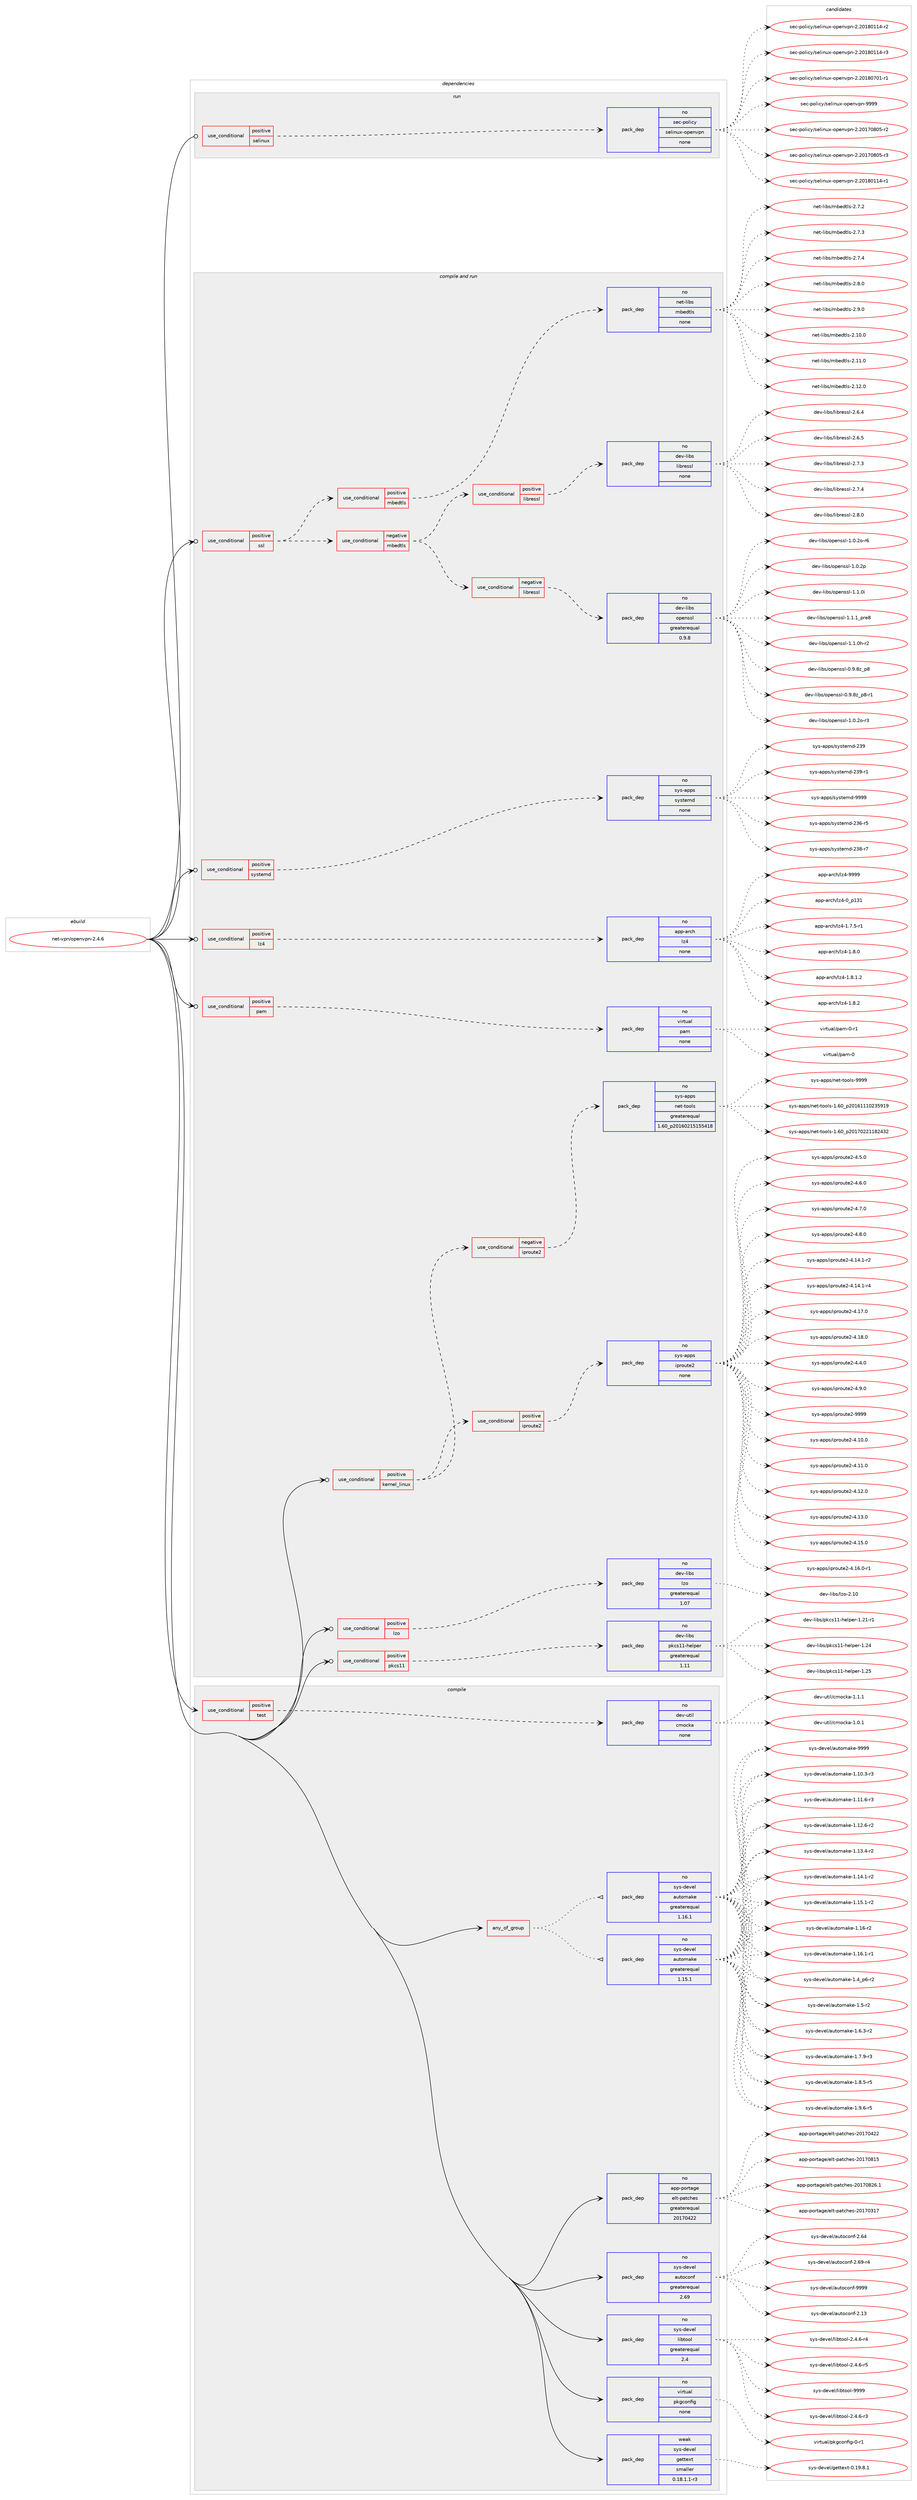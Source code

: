 digraph prolog {

# *************
# Graph options
# *************

newrank=true;
concentrate=true;
compound=true;
graph [rankdir=LR,fontname=Helvetica,fontsize=10,ranksep=1.5];#, ranksep=2.5, nodesep=0.2];
edge  [arrowhead=vee];
node  [fontname=Helvetica,fontsize=10];

# **********
# The ebuild
# **********

subgraph cluster_leftcol {
color=gray;
rank=same;
label=<<i>ebuild</i>>;
id [label="net-vpn/openvpn-2.4.6", color=red, width=4, href="../net-vpn/openvpn-2.4.6.svg"];
}

# ****************
# The dependencies
# ****************

subgraph cluster_midcol {
color=gray;
label=<<i>dependencies</i>>;
subgraph cluster_compile {
fillcolor="#eeeeee";
style=filled;
label=<<i>compile</i>>;
subgraph any20 {
dependency586 [label=<<TABLE BORDER="0" CELLBORDER="1" CELLSPACING="0" CELLPADDING="4"><TR><TD CELLPADDING="10">any_of_group</TD></TR></TABLE>>, shape=none, color=red];subgraph pack412 {
dependency587 [label=<<TABLE BORDER="0" CELLBORDER="1" CELLSPACING="0" CELLPADDING="4" WIDTH="220"><TR><TD ROWSPAN="6" CELLPADDING="30">pack_dep</TD></TR><TR><TD WIDTH="110">no</TD></TR><TR><TD>sys-devel</TD></TR><TR><TD>automake</TD></TR><TR><TD>greaterequal</TD></TR><TR><TD>1.16.1</TD></TR></TABLE>>, shape=none, color=blue];
}
dependency586:e -> dependency587:w [weight=20,style="dotted",arrowhead="oinv"];
subgraph pack413 {
dependency588 [label=<<TABLE BORDER="0" CELLBORDER="1" CELLSPACING="0" CELLPADDING="4" WIDTH="220"><TR><TD ROWSPAN="6" CELLPADDING="30">pack_dep</TD></TR><TR><TD WIDTH="110">no</TD></TR><TR><TD>sys-devel</TD></TR><TR><TD>automake</TD></TR><TR><TD>greaterequal</TD></TR><TR><TD>1.15.1</TD></TR></TABLE>>, shape=none, color=blue];
}
dependency586:e -> dependency588:w [weight=20,style="dotted",arrowhead="oinv"];
}
id:e -> dependency586:w [weight=20,style="solid",arrowhead="vee"];
subgraph cond156 {
dependency589 [label=<<TABLE BORDER="0" CELLBORDER="1" CELLSPACING="0" CELLPADDING="4"><TR><TD ROWSPAN="3" CELLPADDING="10">use_conditional</TD></TR><TR><TD>positive</TD></TR><TR><TD>test</TD></TR></TABLE>>, shape=none, color=red];
subgraph pack414 {
dependency590 [label=<<TABLE BORDER="0" CELLBORDER="1" CELLSPACING="0" CELLPADDING="4" WIDTH="220"><TR><TD ROWSPAN="6" CELLPADDING="30">pack_dep</TD></TR><TR><TD WIDTH="110">no</TD></TR><TR><TD>dev-util</TD></TR><TR><TD>cmocka</TD></TR><TR><TD>none</TD></TR><TR><TD></TD></TR></TABLE>>, shape=none, color=blue];
}
dependency589:e -> dependency590:w [weight=20,style="dashed",arrowhead="vee"];
}
id:e -> dependency589:w [weight=20,style="solid",arrowhead="vee"];
subgraph pack415 {
dependency591 [label=<<TABLE BORDER="0" CELLBORDER="1" CELLSPACING="0" CELLPADDING="4" WIDTH="220"><TR><TD ROWSPAN="6" CELLPADDING="30">pack_dep</TD></TR><TR><TD WIDTH="110">no</TD></TR><TR><TD>app-portage</TD></TR><TR><TD>elt-patches</TD></TR><TR><TD>greaterequal</TD></TR><TR><TD>20170422</TD></TR></TABLE>>, shape=none, color=blue];
}
id:e -> dependency591:w [weight=20,style="solid",arrowhead="vee"];
subgraph pack416 {
dependency592 [label=<<TABLE BORDER="0" CELLBORDER="1" CELLSPACING="0" CELLPADDING="4" WIDTH="220"><TR><TD ROWSPAN="6" CELLPADDING="30">pack_dep</TD></TR><TR><TD WIDTH="110">no</TD></TR><TR><TD>sys-devel</TD></TR><TR><TD>autoconf</TD></TR><TR><TD>greaterequal</TD></TR><TR><TD>2.69</TD></TR></TABLE>>, shape=none, color=blue];
}
id:e -> dependency592:w [weight=20,style="solid",arrowhead="vee"];
subgraph pack417 {
dependency593 [label=<<TABLE BORDER="0" CELLBORDER="1" CELLSPACING="0" CELLPADDING="4" WIDTH="220"><TR><TD ROWSPAN="6" CELLPADDING="30">pack_dep</TD></TR><TR><TD WIDTH="110">no</TD></TR><TR><TD>sys-devel</TD></TR><TR><TD>libtool</TD></TR><TR><TD>greaterequal</TD></TR><TR><TD>2.4</TD></TR></TABLE>>, shape=none, color=blue];
}
id:e -> dependency593:w [weight=20,style="solid",arrowhead="vee"];
subgraph pack418 {
dependency594 [label=<<TABLE BORDER="0" CELLBORDER="1" CELLSPACING="0" CELLPADDING="4" WIDTH="220"><TR><TD ROWSPAN="6" CELLPADDING="30">pack_dep</TD></TR><TR><TD WIDTH="110">no</TD></TR><TR><TD>virtual</TD></TR><TR><TD>pkgconfig</TD></TR><TR><TD>none</TD></TR><TR><TD></TD></TR></TABLE>>, shape=none, color=blue];
}
id:e -> dependency594:w [weight=20,style="solid",arrowhead="vee"];
subgraph pack419 {
dependency595 [label=<<TABLE BORDER="0" CELLBORDER="1" CELLSPACING="0" CELLPADDING="4" WIDTH="220"><TR><TD ROWSPAN="6" CELLPADDING="30">pack_dep</TD></TR><TR><TD WIDTH="110">weak</TD></TR><TR><TD>sys-devel</TD></TR><TR><TD>gettext</TD></TR><TR><TD>smaller</TD></TR><TR><TD>0.18.1.1-r3</TD></TR></TABLE>>, shape=none, color=blue];
}
id:e -> dependency595:w [weight=20,style="solid",arrowhead="vee"];
}
subgraph cluster_compileandrun {
fillcolor="#eeeeee";
style=filled;
label=<<i>compile and run</i>>;
subgraph cond157 {
dependency596 [label=<<TABLE BORDER="0" CELLBORDER="1" CELLSPACING="0" CELLPADDING="4"><TR><TD ROWSPAN="3" CELLPADDING="10">use_conditional</TD></TR><TR><TD>positive</TD></TR><TR><TD>kernel_linux</TD></TR></TABLE>>, shape=none, color=red];
subgraph cond158 {
dependency597 [label=<<TABLE BORDER="0" CELLBORDER="1" CELLSPACING="0" CELLPADDING="4"><TR><TD ROWSPAN="3" CELLPADDING="10">use_conditional</TD></TR><TR><TD>positive</TD></TR><TR><TD>iproute2</TD></TR></TABLE>>, shape=none, color=red];
subgraph pack420 {
dependency598 [label=<<TABLE BORDER="0" CELLBORDER="1" CELLSPACING="0" CELLPADDING="4" WIDTH="220"><TR><TD ROWSPAN="6" CELLPADDING="30">pack_dep</TD></TR><TR><TD WIDTH="110">no</TD></TR><TR><TD>sys-apps</TD></TR><TR><TD>iproute2</TD></TR><TR><TD>none</TD></TR><TR><TD></TD></TR></TABLE>>, shape=none, color=blue];
}
dependency597:e -> dependency598:w [weight=20,style="dashed",arrowhead="vee"];
}
dependency596:e -> dependency597:w [weight=20,style="dashed",arrowhead="vee"];
subgraph cond159 {
dependency599 [label=<<TABLE BORDER="0" CELLBORDER="1" CELLSPACING="0" CELLPADDING="4"><TR><TD ROWSPAN="3" CELLPADDING="10">use_conditional</TD></TR><TR><TD>negative</TD></TR><TR><TD>iproute2</TD></TR></TABLE>>, shape=none, color=red];
subgraph pack421 {
dependency600 [label=<<TABLE BORDER="0" CELLBORDER="1" CELLSPACING="0" CELLPADDING="4" WIDTH="220"><TR><TD ROWSPAN="6" CELLPADDING="30">pack_dep</TD></TR><TR><TD WIDTH="110">no</TD></TR><TR><TD>sys-apps</TD></TR><TR><TD>net-tools</TD></TR><TR><TD>greaterequal</TD></TR><TR><TD>1.60_p20160215155418</TD></TR></TABLE>>, shape=none, color=blue];
}
dependency599:e -> dependency600:w [weight=20,style="dashed",arrowhead="vee"];
}
dependency596:e -> dependency599:w [weight=20,style="dashed",arrowhead="vee"];
}
id:e -> dependency596:w [weight=20,style="solid",arrowhead="odotvee"];
subgraph cond160 {
dependency601 [label=<<TABLE BORDER="0" CELLBORDER="1" CELLSPACING="0" CELLPADDING="4"><TR><TD ROWSPAN="3" CELLPADDING="10">use_conditional</TD></TR><TR><TD>positive</TD></TR><TR><TD>lz4</TD></TR></TABLE>>, shape=none, color=red];
subgraph pack422 {
dependency602 [label=<<TABLE BORDER="0" CELLBORDER="1" CELLSPACING="0" CELLPADDING="4" WIDTH="220"><TR><TD ROWSPAN="6" CELLPADDING="30">pack_dep</TD></TR><TR><TD WIDTH="110">no</TD></TR><TR><TD>app-arch</TD></TR><TR><TD>lz4</TD></TR><TR><TD>none</TD></TR><TR><TD></TD></TR></TABLE>>, shape=none, color=blue];
}
dependency601:e -> dependency602:w [weight=20,style="dashed",arrowhead="vee"];
}
id:e -> dependency601:w [weight=20,style="solid",arrowhead="odotvee"];
subgraph cond161 {
dependency603 [label=<<TABLE BORDER="0" CELLBORDER="1" CELLSPACING="0" CELLPADDING="4"><TR><TD ROWSPAN="3" CELLPADDING="10">use_conditional</TD></TR><TR><TD>positive</TD></TR><TR><TD>lzo</TD></TR></TABLE>>, shape=none, color=red];
subgraph pack423 {
dependency604 [label=<<TABLE BORDER="0" CELLBORDER="1" CELLSPACING="0" CELLPADDING="4" WIDTH="220"><TR><TD ROWSPAN="6" CELLPADDING="30">pack_dep</TD></TR><TR><TD WIDTH="110">no</TD></TR><TR><TD>dev-libs</TD></TR><TR><TD>lzo</TD></TR><TR><TD>greaterequal</TD></TR><TR><TD>1.07</TD></TR></TABLE>>, shape=none, color=blue];
}
dependency603:e -> dependency604:w [weight=20,style="dashed",arrowhead="vee"];
}
id:e -> dependency603:w [weight=20,style="solid",arrowhead="odotvee"];
subgraph cond162 {
dependency605 [label=<<TABLE BORDER="0" CELLBORDER="1" CELLSPACING="0" CELLPADDING="4"><TR><TD ROWSPAN="3" CELLPADDING="10">use_conditional</TD></TR><TR><TD>positive</TD></TR><TR><TD>pam</TD></TR></TABLE>>, shape=none, color=red];
subgraph pack424 {
dependency606 [label=<<TABLE BORDER="0" CELLBORDER="1" CELLSPACING="0" CELLPADDING="4" WIDTH="220"><TR><TD ROWSPAN="6" CELLPADDING="30">pack_dep</TD></TR><TR><TD WIDTH="110">no</TD></TR><TR><TD>virtual</TD></TR><TR><TD>pam</TD></TR><TR><TD>none</TD></TR><TR><TD></TD></TR></TABLE>>, shape=none, color=blue];
}
dependency605:e -> dependency606:w [weight=20,style="dashed",arrowhead="vee"];
}
id:e -> dependency605:w [weight=20,style="solid",arrowhead="odotvee"];
subgraph cond163 {
dependency607 [label=<<TABLE BORDER="0" CELLBORDER="1" CELLSPACING="0" CELLPADDING="4"><TR><TD ROWSPAN="3" CELLPADDING="10">use_conditional</TD></TR><TR><TD>positive</TD></TR><TR><TD>pkcs11</TD></TR></TABLE>>, shape=none, color=red];
subgraph pack425 {
dependency608 [label=<<TABLE BORDER="0" CELLBORDER="1" CELLSPACING="0" CELLPADDING="4" WIDTH="220"><TR><TD ROWSPAN="6" CELLPADDING="30">pack_dep</TD></TR><TR><TD WIDTH="110">no</TD></TR><TR><TD>dev-libs</TD></TR><TR><TD>pkcs11-helper</TD></TR><TR><TD>greaterequal</TD></TR><TR><TD>1.11</TD></TR></TABLE>>, shape=none, color=blue];
}
dependency607:e -> dependency608:w [weight=20,style="dashed",arrowhead="vee"];
}
id:e -> dependency607:w [weight=20,style="solid",arrowhead="odotvee"];
subgraph cond164 {
dependency609 [label=<<TABLE BORDER="0" CELLBORDER="1" CELLSPACING="0" CELLPADDING="4"><TR><TD ROWSPAN="3" CELLPADDING="10">use_conditional</TD></TR><TR><TD>positive</TD></TR><TR><TD>ssl</TD></TR></TABLE>>, shape=none, color=red];
subgraph cond165 {
dependency610 [label=<<TABLE BORDER="0" CELLBORDER="1" CELLSPACING="0" CELLPADDING="4"><TR><TD ROWSPAN="3" CELLPADDING="10">use_conditional</TD></TR><TR><TD>negative</TD></TR><TR><TD>mbedtls</TD></TR></TABLE>>, shape=none, color=red];
subgraph cond166 {
dependency611 [label=<<TABLE BORDER="0" CELLBORDER="1" CELLSPACING="0" CELLPADDING="4"><TR><TD ROWSPAN="3" CELLPADDING="10">use_conditional</TD></TR><TR><TD>negative</TD></TR><TR><TD>libressl</TD></TR></TABLE>>, shape=none, color=red];
subgraph pack426 {
dependency612 [label=<<TABLE BORDER="0" CELLBORDER="1" CELLSPACING="0" CELLPADDING="4" WIDTH="220"><TR><TD ROWSPAN="6" CELLPADDING="30">pack_dep</TD></TR><TR><TD WIDTH="110">no</TD></TR><TR><TD>dev-libs</TD></TR><TR><TD>openssl</TD></TR><TR><TD>greaterequal</TD></TR><TR><TD>0.9.8</TD></TR></TABLE>>, shape=none, color=blue];
}
dependency611:e -> dependency612:w [weight=20,style="dashed",arrowhead="vee"];
}
dependency610:e -> dependency611:w [weight=20,style="dashed",arrowhead="vee"];
subgraph cond167 {
dependency613 [label=<<TABLE BORDER="0" CELLBORDER="1" CELLSPACING="0" CELLPADDING="4"><TR><TD ROWSPAN="3" CELLPADDING="10">use_conditional</TD></TR><TR><TD>positive</TD></TR><TR><TD>libressl</TD></TR></TABLE>>, shape=none, color=red];
subgraph pack427 {
dependency614 [label=<<TABLE BORDER="0" CELLBORDER="1" CELLSPACING="0" CELLPADDING="4" WIDTH="220"><TR><TD ROWSPAN="6" CELLPADDING="30">pack_dep</TD></TR><TR><TD WIDTH="110">no</TD></TR><TR><TD>dev-libs</TD></TR><TR><TD>libressl</TD></TR><TR><TD>none</TD></TR><TR><TD></TD></TR></TABLE>>, shape=none, color=blue];
}
dependency613:e -> dependency614:w [weight=20,style="dashed",arrowhead="vee"];
}
dependency610:e -> dependency613:w [weight=20,style="dashed",arrowhead="vee"];
}
dependency609:e -> dependency610:w [weight=20,style="dashed",arrowhead="vee"];
subgraph cond168 {
dependency615 [label=<<TABLE BORDER="0" CELLBORDER="1" CELLSPACING="0" CELLPADDING="4"><TR><TD ROWSPAN="3" CELLPADDING="10">use_conditional</TD></TR><TR><TD>positive</TD></TR><TR><TD>mbedtls</TD></TR></TABLE>>, shape=none, color=red];
subgraph pack428 {
dependency616 [label=<<TABLE BORDER="0" CELLBORDER="1" CELLSPACING="0" CELLPADDING="4" WIDTH="220"><TR><TD ROWSPAN="6" CELLPADDING="30">pack_dep</TD></TR><TR><TD WIDTH="110">no</TD></TR><TR><TD>net-libs</TD></TR><TR><TD>mbedtls</TD></TR><TR><TD>none</TD></TR><TR><TD></TD></TR></TABLE>>, shape=none, color=blue];
}
dependency615:e -> dependency616:w [weight=20,style="dashed",arrowhead="vee"];
}
dependency609:e -> dependency615:w [weight=20,style="dashed",arrowhead="vee"];
}
id:e -> dependency609:w [weight=20,style="solid",arrowhead="odotvee"];
subgraph cond169 {
dependency617 [label=<<TABLE BORDER="0" CELLBORDER="1" CELLSPACING="0" CELLPADDING="4"><TR><TD ROWSPAN="3" CELLPADDING="10">use_conditional</TD></TR><TR><TD>positive</TD></TR><TR><TD>systemd</TD></TR></TABLE>>, shape=none, color=red];
subgraph pack429 {
dependency618 [label=<<TABLE BORDER="0" CELLBORDER="1" CELLSPACING="0" CELLPADDING="4" WIDTH="220"><TR><TD ROWSPAN="6" CELLPADDING="30">pack_dep</TD></TR><TR><TD WIDTH="110">no</TD></TR><TR><TD>sys-apps</TD></TR><TR><TD>systemd</TD></TR><TR><TD>none</TD></TR><TR><TD></TD></TR></TABLE>>, shape=none, color=blue];
}
dependency617:e -> dependency618:w [weight=20,style="dashed",arrowhead="vee"];
}
id:e -> dependency617:w [weight=20,style="solid",arrowhead="odotvee"];
}
subgraph cluster_run {
fillcolor="#eeeeee";
style=filled;
label=<<i>run</i>>;
subgraph cond170 {
dependency619 [label=<<TABLE BORDER="0" CELLBORDER="1" CELLSPACING="0" CELLPADDING="4"><TR><TD ROWSPAN="3" CELLPADDING="10">use_conditional</TD></TR><TR><TD>positive</TD></TR><TR><TD>selinux</TD></TR></TABLE>>, shape=none, color=red];
subgraph pack430 {
dependency620 [label=<<TABLE BORDER="0" CELLBORDER="1" CELLSPACING="0" CELLPADDING="4" WIDTH="220"><TR><TD ROWSPAN="6" CELLPADDING="30">pack_dep</TD></TR><TR><TD WIDTH="110">no</TD></TR><TR><TD>sec-policy</TD></TR><TR><TD>selinux-openvpn</TD></TR><TR><TD>none</TD></TR><TR><TD></TD></TR></TABLE>>, shape=none, color=blue];
}
dependency619:e -> dependency620:w [weight=20,style="dashed",arrowhead="vee"];
}
id:e -> dependency619:w [weight=20,style="solid",arrowhead="odot"];
}
}

# **************
# The candidates
# **************

subgraph cluster_choices {
rank=same;
color=gray;
label=<<i>candidates</i>>;

subgraph choice412 {
color=black;
nodesep=1;
choice11512111545100101118101108479711711611110997107101454946494846514511451 [label="sys-devel/automake-1.10.3-r3", color=red, width=4,href="../sys-devel/automake-1.10.3-r3.svg"];
choice11512111545100101118101108479711711611110997107101454946494946544511451 [label="sys-devel/automake-1.11.6-r3", color=red, width=4,href="../sys-devel/automake-1.11.6-r3.svg"];
choice11512111545100101118101108479711711611110997107101454946495046544511450 [label="sys-devel/automake-1.12.6-r2", color=red, width=4,href="../sys-devel/automake-1.12.6-r2.svg"];
choice11512111545100101118101108479711711611110997107101454946495146524511450 [label="sys-devel/automake-1.13.4-r2", color=red, width=4,href="../sys-devel/automake-1.13.4-r2.svg"];
choice11512111545100101118101108479711711611110997107101454946495246494511450 [label="sys-devel/automake-1.14.1-r2", color=red, width=4,href="../sys-devel/automake-1.14.1-r2.svg"];
choice11512111545100101118101108479711711611110997107101454946495346494511450 [label="sys-devel/automake-1.15.1-r2", color=red, width=4,href="../sys-devel/automake-1.15.1-r2.svg"];
choice1151211154510010111810110847971171161111099710710145494649544511450 [label="sys-devel/automake-1.16-r2", color=red, width=4,href="../sys-devel/automake-1.16-r2.svg"];
choice11512111545100101118101108479711711611110997107101454946495446494511449 [label="sys-devel/automake-1.16.1-r1", color=red, width=4,href="../sys-devel/automake-1.16.1-r1.svg"];
choice115121115451001011181011084797117116111109971071014549465295112544511450 [label="sys-devel/automake-1.4_p6-r2", color=red, width=4,href="../sys-devel/automake-1.4_p6-r2.svg"];
choice11512111545100101118101108479711711611110997107101454946534511450 [label="sys-devel/automake-1.5-r2", color=red, width=4,href="../sys-devel/automake-1.5-r2.svg"];
choice115121115451001011181011084797117116111109971071014549465446514511450 [label="sys-devel/automake-1.6.3-r2", color=red, width=4,href="../sys-devel/automake-1.6.3-r2.svg"];
choice115121115451001011181011084797117116111109971071014549465546574511451 [label="sys-devel/automake-1.7.9-r3", color=red, width=4,href="../sys-devel/automake-1.7.9-r3.svg"];
choice115121115451001011181011084797117116111109971071014549465646534511453 [label="sys-devel/automake-1.8.5-r5", color=red, width=4,href="../sys-devel/automake-1.8.5-r5.svg"];
choice115121115451001011181011084797117116111109971071014549465746544511453 [label="sys-devel/automake-1.9.6-r5", color=red, width=4,href="../sys-devel/automake-1.9.6-r5.svg"];
choice115121115451001011181011084797117116111109971071014557575757 [label="sys-devel/automake-9999", color=red, width=4,href="../sys-devel/automake-9999.svg"];
dependency587:e -> choice11512111545100101118101108479711711611110997107101454946494846514511451:w [style=dotted,weight="100"];
dependency587:e -> choice11512111545100101118101108479711711611110997107101454946494946544511451:w [style=dotted,weight="100"];
dependency587:e -> choice11512111545100101118101108479711711611110997107101454946495046544511450:w [style=dotted,weight="100"];
dependency587:e -> choice11512111545100101118101108479711711611110997107101454946495146524511450:w [style=dotted,weight="100"];
dependency587:e -> choice11512111545100101118101108479711711611110997107101454946495246494511450:w [style=dotted,weight="100"];
dependency587:e -> choice11512111545100101118101108479711711611110997107101454946495346494511450:w [style=dotted,weight="100"];
dependency587:e -> choice1151211154510010111810110847971171161111099710710145494649544511450:w [style=dotted,weight="100"];
dependency587:e -> choice11512111545100101118101108479711711611110997107101454946495446494511449:w [style=dotted,weight="100"];
dependency587:e -> choice115121115451001011181011084797117116111109971071014549465295112544511450:w [style=dotted,weight="100"];
dependency587:e -> choice11512111545100101118101108479711711611110997107101454946534511450:w [style=dotted,weight="100"];
dependency587:e -> choice115121115451001011181011084797117116111109971071014549465446514511450:w [style=dotted,weight="100"];
dependency587:e -> choice115121115451001011181011084797117116111109971071014549465546574511451:w [style=dotted,weight="100"];
dependency587:e -> choice115121115451001011181011084797117116111109971071014549465646534511453:w [style=dotted,weight="100"];
dependency587:e -> choice115121115451001011181011084797117116111109971071014549465746544511453:w [style=dotted,weight="100"];
dependency587:e -> choice115121115451001011181011084797117116111109971071014557575757:w [style=dotted,weight="100"];
}
subgraph choice413 {
color=black;
nodesep=1;
choice11512111545100101118101108479711711611110997107101454946494846514511451 [label="sys-devel/automake-1.10.3-r3", color=red, width=4,href="../sys-devel/automake-1.10.3-r3.svg"];
choice11512111545100101118101108479711711611110997107101454946494946544511451 [label="sys-devel/automake-1.11.6-r3", color=red, width=4,href="../sys-devel/automake-1.11.6-r3.svg"];
choice11512111545100101118101108479711711611110997107101454946495046544511450 [label="sys-devel/automake-1.12.6-r2", color=red, width=4,href="../sys-devel/automake-1.12.6-r2.svg"];
choice11512111545100101118101108479711711611110997107101454946495146524511450 [label="sys-devel/automake-1.13.4-r2", color=red, width=4,href="../sys-devel/automake-1.13.4-r2.svg"];
choice11512111545100101118101108479711711611110997107101454946495246494511450 [label="sys-devel/automake-1.14.1-r2", color=red, width=4,href="../sys-devel/automake-1.14.1-r2.svg"];
choice11512111545100101118101108479711711611110997107101454946495346494511450 [label="sys-devel/automake-1.15.1-r2", color=red, width=4,href="../sys-devel/automake-1.15.1-r2.svg"];
choice1151211154510010111810110847971171161111099710710145494649544511450 [label="sys-devel/automake-1.16-r2", color=red, width=4,href="../sys-devel/automake-1.16-r2.svg"];
choice11512111545100101118101108479711711611110997107101454946495446494511449 [label="sys-devel/automake-1.16.1-r1", color=red, width=4,href="../sys-devel/automake-1.16.1-r1.svg"];
choice115121115451001011181011084797117116111109971071014549465295112544511450 [label="sys-devel/automake-1.4_p6-r2", color=red, width=4,href="../sys-devel/automake-1.4_p6-r2.svg"];
choice11512111545100101118101108479711711611110997107101454946534511450 [label="sys-devel/automake-1.5-r2", color=red, width=4,href="../sys-devel/automake-1.5-r2.svg"];
choice115121115451001011181011084797117116111109971071014549465446514511450 [label="sys-devel/automake-1.6.3-r2", color=red, width=4,href="../sys-devel/automake-1.6.3-r2.svg"];
choice115121115451001011181011084797117116111109971071014549465546574511451 [label="sys-devel/automake-1.7.9-r3", color=red, width=4,href="../sys-devel/automake-1.7.9-r3.svg"];
choice115121115451001011181011084797117116111109971071014549465646534511453 [label="sys-devel/automake-1.8.5-r5", color=red, width=4,href="../sys-devel/automake-1.8.5-r5.svg"];
choice115121115451001011181011084797117116111109971071014549465746544511453 [label="sys-devel/automake-1.9.6-r5", color=red, width=4,href="../sys-devel/automake-1.9.6-r5.svg"];
choice115121115451001011181011084797117116111109971071014557575757 [label="sys-devel/automake-9999", color=red, width=4,href="../sys-devel/automake-9999.svg"];
dependency588:e -> choice11512111545100101118101108479711711611110997107101454946494846514511451:w [style=dotted,weight="100"];
dependency588:e -> choice11512111545100101118101108479711711611110997107101454946494946544511451:w [style=dotted,weight="100"];
dependency588:e -> choice11512111545100101118101108479711711611110997107101454946495046544511450:w [style=dotted,weight="100"];
dependency588:e -> choice11512111545100101118101108479711711611110997107101454946495146524511450:w [style=dotted,weight="100"];
dependency588:e -> choice11512111545100101118101108479711711611110997107101454946495246494511450:w [style=dotted,weight="100"];
dependency588:e -> choice11512111545100101118101108479711711611110997107101454946495346494511450:w [style=dotted,weight="100"];
dependency588:e -> choice1151211154510010111810110847971171161111099710710145494649544511450:w [style=dotted,weight="100"];
dependency588:e -> choice11512111545100101118101108479711711611110997107101454946495446494511449:w [style=dotted,weight="100"];
dependency588:e -> choice115121115451001011181011084797117116111109971071014549465295112544511450:w [style=dotted,weight="100"];
dependency588:e -> choice11512111545100101118101108479711711611110997107101454946534511450:w [style=dotted,weight="100"];
dependency588:e -> choice115121115451001011181011084797117116111109971071014549465446514511450:w [style=dotted,weight="100"];
dependency588:e -> choice115121115451001011181011084797117116111109971071014549465546574511451:w [style=dotted,weight="100"];
dependency588:e -> choice115121115451001011181011084797117116111109971071014549465646534511453:w [style=dotted,weight="100"];
dependency588:e -> choice115121115451001011181011084797117116111109971071014549465746544511453:w [style=dotted,weight="100"];
dependency588:e -> choice115121115451001011181011084797117116111109971071014557575757:w [style=dotted,weight="100"];
}
subgraph choice414 {
color=black;
nodesep=1;
choice1001011184511711610510847991091119910797454946484649 [label="dev-util/cmocka-1.0.1", color=red, width=4,href="../dev-util/cmocka-1.0.1.svg"];
choice1001011184511711610510847991091119910797454946494649 [label="dev-util/cmocka-1.1.1", color=red, width=4,href="../dev-util/cmocka-1.1.1.svg"];
dependency590:e -> choice1001011184511711610510847991091119910797454946484649:w [style=dotted,weight="100"];
dependency590:e -> choice1001011184511711610510847991091119910797454946494649:w [style=dotted,weight="100"];
}
subgraph choice415 {
color=black;
nodesep=1;
choice97112112451121111141169710310147101108116451129711699104101115455048495548514955 [label="app-portage/elt-patches-20170317", color=red, width=4,href="../app-portage/elt-patches-20170317.svg"];
choice97112112451121111141169710310147101108116451129711699104101115455048495548525050 [label="app-portage/elt-patches-20170422", color=red, width=4,href="../app-portage/elt-patches-20170422.svg"];
choice97112112451121111141169710310147101108116451129711699104101115455048495548564953 [label="app-portage/elt-patches-20170815", color=red, width=4,href="../app-portage/elt-patches-20170815.svg"];
choice971121124511211111411697103101471011081164511297116991041011154550484955485650544649 [label="app-portage/elt-patches-20170826.1", color=red, width=4,href="../app-portage/elt-patches-20170826.1.svg"];
dependency591:e -> choice97112112451121111141169710310147101108116451129711699104101115455048495548514955:w [style=dotted,weight="100"];
dependency591:e -> choice97112112451121111141169710310147101108116451129711699104101115455048495548525050:w [style=dotted,weight="100"];
dependency591:e -> choice97112112451121111141169710310147101108116451129711699104101115455048495548564953:w [style=dotted,weight="100"];
dependency591:e -> choice971121124511211111411697103101471011081164511297116991041011154550484955485650544649:w [style=dotted,weight="100"];
}
subgraph choice416 {
color=black;
nodesep=1;
choice115121115451001011181011084797117116111991111101024550464951 [label="sys-devel/autoconf-2.13", color=red, width=4,href="../sys-devel/autoconf-2.13.svg"];
choice115121115451001011181011084797117116111991111101024550465452 [label="sys-devel/autoconf-2.64", color=red, width=4,href="../sys-devel/autoconf-2.64.svg"];
choice1151211154510010111810110847971171161119911111010245504654574511452 [label="sys-devel/autoconf-2.69-r4", color=red, width=4,href="../sys-devel/autoconf-2.69-r4.svg"];
choice115121115451001011181011084797117116111991111101024557575757 [label="sys-devel/autoconf-9999", color=red, width=4,href="../sys-devel/autoconf-9999.svg"];
dependency592:e -> choice115121115451001011181011084797117116111991111101024550464951:w [style=dotted,weight="100"];
dependency592:e -> choice115121115451001011181011084797117116111991111101024550465452:w [style=dotted,weight="100"];
dependency592:e -> choice1151211154510010111810110847971171161119911111010245504654574511452:w [style=dotted,weight="100"];
dependency592:e -> choice115121115451001011181011084797117116111991111101024557575757:w [style=dotted,weight="100"];
}
subgraph choice417 {
color=black;
nodesep=1;
choice1151211154510010111810110847108105981161111111084550465246544511451 [label="sys-devel/libtool-2.4.6-r3", color=red, width=4,href="../sys-devel/libtool-2.4.6-r3.svg"];
choice1151211154510010111810110847108105981161111111084550465246544511452 [label="sys-devel/libtool-2.4.6-r4", color=red, width=4,href="../sys-devel/libtool-2.4.6-r4.svg"];
choice1151211154510010111810110847108105981161111111084550465246544511453 [label="sys-devel/libtool-2.4.6-r5", color=red, width=4,href="../sys-devel/libtool-2.4.6-r5.svg"];
choice1151211154510010111810110847108105981161111111084557575757 [label="sys-devel/libtool-9999", color=red, width=4,href="../sys-devel/libtool-9999.svg"];
dependency593:e -> choice1151211154510010111810110847108105981161111111084550465246544511451:w [style=dotted,weight="100"];
dependency593:e -> choice1151211154510010111810110847108105981161111111084550465246544511452:w [style=dotted,weight="100"];
dependency593:e -> choice1151211154510010111810110847108105981161111111084550465246544511453:w [style=dotted,weight="100"];
dependency593:e -> choice1151211154510010111810110847108105981161111111084557575757:w [style=dotted,weight="100"];
}
subgraph choice418 {
color=black;
nodesep=1;
choice11810511411611797108471121071039911111010210510345484511449 [label="virtual/pkgconfig-0-r1", color=red, width=4,href="../virtual/pkgconfig-0-r1.svg"];
dependency594:e -> choice11810511411611797108471121071039911111010210510345484511449:w [style=dotted,weight="100"];
}
subgraph choice419 {
color=black;
nodesep=1;
choice1151211154510010111810110847103101116116101120116454846495746564649 [label="sys-devel/gettext-0.19.8.1", color=red, width=4,href="../sys-devel/gettext-0.19.8.1.svg"];
dependency595:e -> choice1151211154510010111810110847103101116116101120116454846495746564649:w [style=dotted,weight="100"];
}
subgraph choice420 {
color=black;
nodesep=1;
choice1151211154597112112115471051121141111171161015045524649484648 [label="sys-apps/iproute2-4.10.0", color=red, width=4,href="../sys-apps/iproute2-4.10.0.svg"];
choice1151211154597112112115471051121141111171161015045524649494648 [label="sys-apps/iproute2-4.11.0", color=red, width=4,href="../sys-apps/iproute2-4.11.0.svg"];
choice1151211154597112112115471051121141111171161015045524649504648 [label="sys-apps/iproute2-4.12.0", color=red, width=4,href="../sys-apps/iproute2-4.12.0.svg"];
choice1151211154597112112115471051121141111171161015045524649514648 [label="sys-apps/iproute2-4.13.0", color=red, width=4,href="../sys-apps/iproute2-4.13.0.svg"];
choice1151211154597112112115471051121141111171161015045524649534648 [label="sys-apps/iproute2-4.15.0", color=red, width=4,href="../sys-apps/iproute2-4.15.0.svg"];
choice11512111545971121121154710511211411111711610150455246495446484511449 [label="sys-apps/iproute2-4.16.0-r1", color=red, width=4,href="../sys-apps/iproute2-4.16.0-r1.svg"];
choice11512111545971121121154710511211411111711610150455246534648 [label="sys-apps/iproute2-4.5.0", color=red, width=4,href="../sys-apps/iproute2-4.5.0.svg"];
choice11512111545971121121154710511211411111711610150455246544648 [label="sys-apps/iproute2-4.6.0", color=red, width=4,href="../sys-apps/iproute2-4.6.0.svg"];
choice11512111545971121121154710511211411111711610150455246554648 [label="sys-apps/iproute2-4.7.0", color=red, width=4,href="../sys-apps/iproute2-4.7.0.svg"];
choice11512111545971121121154710511211411111711610150455246564648 [label="sys-apps/iproute2-4.8.0", color=red, width=4,href="../sys-apps/iproute2-4.8.0.svg"];
choice11512111545971121121154710511211411111711610150455246495246494511450 [label="sys-apps/iproute2-4.14.1-r2", color=red, width=4,href="../sys-apps/iproute2-4.14.1-r2.svg"];
choice11512111545971121121154710511211411111711610150455246495246494511452 [label="sys-apps/iproute2-4.14.1-r4", color=red, width=4,href="../sys-apps/iproute2-4.14.1-r4.svg"];
choice1151211154597112112115471051121141111171161015045524649554648 [label="sys-apps/iproute2-4.17.0", color=red, width=4,href="../sys-apps/iproute2-4.17.0.svg"];
choice1151211154597112112115471051121141111171161015045524649564648 [label="sys-apps/iproute2-4.18.0", color=red, width=4,href="../sys-apps/iproute2-4.18.0.svg"];
choice11512111545971121121154710511211411111711610150455246524648 [label="sys-apps/iproute2-4.4.0", color=red, width=4,href="../sys-apps/iproute2-4.4.0.svg"];
choice11512111545971121121154710511211411111711610150455246574648 [label="sys-apps/iproute2-4.9.0", color=red, width=4,href="../sys-apps/iproute2-4.9.0.svg"];
choice115121115459711211211547105112114111117116101504557575757 [label="sys-apps/iproute2-9999", color=red, width=4,href="../sys-apps/iproute2-9999.svg"];
dependency598:e -> choice1151211154597112112115471051121141111171161015045524649484648:w [style=dotted,weight="100"];
dependency598:e -> choice1151211154597112112115471051121141111171161015045524649494648:w [style=dotted,weight="100"];
dependency598:e -> choice1151211154597112112115471051121141111171161015045524649504648:w [style=dotted,weight="100"];
dependency598:e -> choice1151211154597112112115471051121141111171161015045524649514648:w [style=dotted,weight="100"];
dependency598:e -> choice1151211154597112112115471051121141111171161015045524649534648:w [style=dotted,weight="100"];
dependency598:e -> choice11512111545971121121154710511211411111711610150455246495446484511449:w [style=dotted,weight="100"];
dependency598:e -> choice11512111545971121121154710511211411111711610150455246534648:w [style=dotted,weight="100"];
dependency598:e -> choice11512111545971121121154710511211411111711610150455246544648:w [style=dotted,weight="100"];
dependency598:e -> choice11512111545971121121154710511211411111711610150455246554648:w [style=dotted,weight="100"];
dependency598:e -> choice11512111545971121121154710511211411111711610150455246564648:w [style=dotted,weight="100"];
dependency598:e -> choice11512111545971121121154710511211411111711610150455246495246494511450:w [style=dotted,weight="100"];
dependency598:e -> choice11512111545971121121154710511211411111711610150455246495246494511452:w [style=dotted,weight="100"];
dependency598:e -> choice1151211154597112112115471051121141111171161015045524649554648:w [style=dotted,weight="100"];
dependency598:e -> choice1151211154597112112115471051121141111171161015045524649564648:w [style=dotted,weight="100"];
dependency598:e -> choice11512111545971121121154710511211411111711610150455246524648:w [style=dotted,weight="100"];
dependency598:e -> choice11512111545971121121154710511211411111711610150455246574648:w [style=dotted,weight="100"];
dependency598:e -> choice115121115459711211211547105112114111117116101504557575757:w [style=dotted,weight="100"];
}
subgraph choice421 {
color=black;
nodesep=1;
choice115121115459711211211547110101116451161111111081154549465448951125048495449494948505153574957 [label="sys-apps/net-tools-1.60_p20161110235919", color=red, width=4,href="../sys-apps/net-tools-1.60_p20161110235919.svg"];
choice115121115459711211211547110101116451161111111081154549465448951125048495548505049495650525150 [label="sys-apps/net-tools-1.60_p20170221182432", color=red, width=4,href="../sys-apps/net-tools-1.60_p20170221182432.svg"];
choice115121115459711211211547110101116451161111111081154557575757 [label="sys-apps/net-tools-9999", color=red, width=4,href="../sys-apps/net-tools-9999.svg"];
dependency600:e -> choice115121115459711211211547110101116451161111111081154549465448951125048495449494948505153574957:w [style=dotted,weight="100"];
dependency600:e -> choice115121115459711211211547110101116451161111111081154549465448951125048495548505049495650525150:w [style=dotted,weight="100"];
dependency600:e -> choice115121115459711211211547110101116451161111111081154557575757:w [style=dotted,weight="100"];
}
subgraph choice422 {
color=black;
nodesep=1;
choice971121124597114991044710812252454895112495149 [label="app-arch/lz4-0_p131", color=red, width=4,href="../app-arch/lz4-0_p131.svg"];
choice9711211245971149910447108122524549465546534511449 [label="app-arch/lz4-1.7.5-r1", color=red, width=4,href="../app-arch/lz4-1.7.5-r1.svg"];
choice971121124597114991044710812252454946564648 [label="app-arch/lz4-1.8.0", color=red, width=4,href="../app-arch/lz4-1.8.0.svg"];
choice9711211245971149910447108122524549465646494650 [label="app-arch/lz4-1.8.1.2", color=red, width=4,href="../app-arch/lz4-1.8.1.2.svg"];
choice971121124597114991044710812252454946564650 [label="app-arch/lz4-1.8.2", color=red, width=4,href="../app-arch/lz4-1.8.2.svg"];
choice9711211245971149910447108122524557575757 [label="app-arch/lz4-9999", color=red, width=4,href="../app-arch/lz4-9999.svg"];
dependency602:e -> choice971121124597114991044710812252454895112495149:w [style=dotted,weight="100"];
dependency602:e -> choice9711211245971149910447108122524549465546534511449:w [style=dotted,weight="100"];
dependency602:e -> choice971121124597114991044710812252454946564648:w [style=dotted,weight="100"];
dependency602:e -> choice9711211245971149910447108122524549465646494650:w [style=dotted,weight="100"];
dependency602:e -> choice971121124597114991044710812252454946564650:w [style=dotted,weight="100"];
dependency602:e -> choice9711211245971149910447108122524557575757:w [style=dotted,weight="100"];
}
subgraph choice423 {
color=black;
nodesep=1;
choice1001011184510810598115471081221114550464948 [label="dev-libs/lzo-2.10", color=red, width=4,href="../dev-libs/lzo-2.10.svg"];
dependency604:e -> choice1001011184510810598115471081221114550464948:w [style=dotted,weight="100"];
}
subgraph choice424 {
color=black;
nodesep=1;
choice1181051141161179710847112971094548 [label="virtual/pam-0", color=red, width=4,href="../virtual/pam-0.svg"];
choice11810511411611797108471129710945484511449 [label="virtual/pam-0-r1", color=red, width=4,href="../virtual/pam-0-r1.svg"];
dependency606:e -> choice1181051141161179710847112971094548:w [style=dotted,weight="100"];
dependency606:e -> choice11810511411611797108471129710945484511449:w [style=dotted,weight="100"];
}
subgraph choice425 {
color=black;
nodesep=1;
choice1001011184510810598115471121079911549494510410110811210111445494650494511449 [label="dev-libs/pkcs11-helper-1.21-r1", color=red, width=4,href="../dev-libs/pkcs11-helper-1.21-r1.svg"];
choice100101118451081059811547112107991154949451041011081121011144549465052 [label="dev-libs/pkcs11-helper-1.24", color=red, width=4,href="../dev-libs/pkcs11-helper-1.24.svg"];
choice100101118451081059811547112107991154949451041011081121011144549465053 [label="dev-libs/pkcs11-helper-1.25", color=red, width=4,href="../dev-libs/pkcs11-helper-1.25.svg"];
dependency608:e -> choice1001011184510810598115471121079911549494510410110811210111445494650494511449:w [style=dotted,weight="100"];
dependency608:e -> choice100101118451081059811547112107991154949451041011081121011144549465052:w [style=dotted,weight="100"];
dependency608:e -> choice100101118451081059811547112107991154949451041011081121011144549465053:w [style=dotted,weight="100"];
}
subgraph choice426 {
color=black;
nodesep=1;
choice1001011184510810598115471111121011101151151084549464946481044511450 [label="dev-libs/openssl-1.1.0h-r2", color=red, width=4,href="../dev-libs/openssl-1.1.0h-r2.svg"];
choice1001011184510810598115471111121011101151151084548465746561229511256 [label="dev-libs/openssl-0.9.8z_p8", color=red, width=4,href="../dev-libs/openssl-0.9.8z_p8.svg"];
choice10010111845108105981154711111210111011511510845484657465612295112564511449 [label="dev-libs/openssl-0.9.8z_p8-r1", color=red, width=4,href="../dev-libs/openssl-0.9.8z_p8-r1.svg"];
choice1001011184510810598115471111121011101151151084549464846501114511451 [label="dev-libs/openssl-1.0.2o-r3", color=red, width=4,href="../dev-libs/openssl-1.0.2o-r3.svg"];
choice1001011184510810598115471111121011101151151084549464846501114511454 [label="dev-libs/openssl-1.0.2o-r6", color=red, width=4,href="../dev-libs/openssl-1.0.2o-r6.svg"];
choice100101118451081059811547111112101110115115108454946484650112 [label="dev-libs/openssl-1.0.2p", color=red, width=4,href="../dev-libs/openssl-1.0.2p.svg"];
choice100101118451081059811547111112101110115115108454946494648105 [label="dev-libs/openssl-1.1.0i", color=red, width=4,href="../dev-libs/openssl-1.1.0i.svg"];
choice1001011184510810598115471111121011101151151084549464946499511211410156 [label="dev-libs/openssl-1.1.1_pre8", color=red, width=4,href="../dev-libs/openssl-1.1.1_pre8.svg"];
dependency612:e -> choice1001011184510810598115471111121011101151151084549464946481044511450:w [style=dotted,weight="100"];
dependency612:e -> choice1001011184510810598115471111121011101151151084548465746561229511256:w [style=dotted,weight="100"];
dependency612:e -> choice10010111845108105981154711111210111011511510845484657465612295112564511449:w [style=dotted,weight="100"];
dependency612:e -> choice1001011184510810598115471111121011101151151084549464846501114511451:w [style=dotted,weight="100"];
dependency612:e -> choice1001011184510810598115471111121011101151151084549464846501114511454:w [style=dotted,weight="100"];
dependency612:e -> choice100101118451081059811547111112101110115115108454946484650112:w [style=dotted,weight="100"];
dependency612:e -> choice100101118451081059811547111112101110115115108454946494648105:w [style=dotted,weight="100"];
dependency612:e -> choice1001011184510810598115471111121011101151151084549464946499511211410156:w [style=dotted,weight="100"];
}
subgraph choice427 {
color=black;
nodesep=1;
choice10010111845108105981154710810598114101115115108455046544652 [label="dev-libs/libressl-2.6.4", color=red, width=4,href="../dev-libs/libressl-2.6.4.svg"];
choice10010111845108105981154710810598114101115115108455046544653 [label="dev-libs/libressl-2.6.5", color=red, width=4,href="../dev-libs/libressl-2.6.5.svg"];
choice10010111845108105981154710810598114101115115108455046554651 [label="dev-libs/libressl-2.7.3", color=red, width=4,href="../dev-libs/libressl-2.7.3.svg"];
choice10010111845108105981154710810598114101115115108455046554652 [label="dev-libs/libressl-2.7.4", color=red, width=4,href="../dev-libs/libressl-2.7.4.svg"];
choice10010111845108105981154710810598114101115115108455046564648 [label="dev-libs/libressl-2.8.0", color=red, width=4,href="../dev-libs/libressl-2.8.0.svg"];
dependency614:e -> choice10010111845108105981154710810598114101115115108455046544652:w [style=dotted,weight="100"];
dependency614:e -> choice10010111845108105981154710810598114101115115108455046544653:w [style=dotted,weight="100"];
dependency614:e -> choice10010111845108105981154710810598114101115115108455046554651:w [style=dotted,weight="100"];
dependency614:e -> choice10010111845108105981154710810598114101115115108455046554652:w [style=dotted,weight="100"];
dependency614:e -> choice10010111845108105981154710810598114101115115108455046564648:w [style=dotted,weight="100"];
}
subgraph choice428 {
color=black;
nodesep=1;
choice11010111645108105981154710998101100116108115455046554651 [label="net-libs/mbedtls-2.7.3", color=red, width=4,href="../net-libs/mbedtls-2.7.3.svg"];
choice11010111645108105981154710998101100116108115455046554652 [label="net-libs/mbedtls-2.7.4", color=red, width=4,href="../net-libs/mbedtls-2.7.4.svg"];
choice11010111645108105981154710998101100116108115455046564648 [label="net-libs/mbedtls-2.8.0", color=red, width=4,href="../net-libs/mbedtls-2.8.0.svg"];
choice11010111645108105981154710998101100116108115455046574648 [label="net-libs/mbedtls-2.9.0", color=red, width=4,href="../net-libs/mbedtls-2.9.0.svg"];
choice1101011164510810598115471099810110011610811545504649484648 [label="net-libs/mbedtls-2.10.0", color=red, width=4,href="../net-libs/mbedtls-2.10.0.svg"];
choice1101011164510810598115471099810110011610811545504649494648 [label="net-libs/mbedtls-2.11.0", color=red, width=4,href="../net-libs/mbedtls-2.11.0.svg"];
choice1101011164510810598115471099810110011610811545504649504648 [label="net-libs/mbedtls-2.12.0", color=red, width=4,href="../net-libs/mbedtls-2.12.0.svg"];
choice11010111645108105981154710998101100116108115455046554650 [label="net-libs/mbedtls-2.7.2", color=red, width=4,href="../net-libs/mbedtls-2.7.2.svg"];
dependency616:e -> choice11010111645108105981154710998101100116108115455046554651:w [style=dotted,weight="100"];
dependency616:e -> choice11010111645108105981154710998101100116108115455046554652:w [style=dotted,weight="100"];
dependency616:e -> choice11010111645108105981154710998101100116108115455046564648:w [style=dotted,weight="100"];
dependency616:e -> choice11010111645108105981154710998101100116108115455046574648:w [style=dotted,weight="100"];
dependency616:e -> choice1101011164510810598115471099810110011610811545504649484648:w [style=dotted,weight="100"];
dependency616:e -> choice1101011164510810598115471099810110011610811545504649494648:w [style=dotted,weight="100"];
dependency616:e -> choice1101011164510810598115471099810110011610811545504649504648:w [style=dotted,weight="100"];
dependency616:e -> choice11010111645108105981154710998101100116108115455046554650:w [style=dotted,weight="100"];
}
subgraph choice429 {
color=black;
nodesep=1;
choice115121115459711211211547115121115116101109100455051544511453 [label="sys-apps/systemd-236-r5", color=red, width=4,href="../sys-apps/systemd-236-r5.svg"];
choice115121115459711211211547115121115116101109100455051564511455 [label="sys-apps/systemd-238-r7", color=red, width=4,href="../sys-apps/systemd-238-r7.svg"];
choice11512111545971121121154711512111511610110910045505157 [label="sys-apps/systemd-239", color=red, width=4,href="../sys-apps/systemd-239.svg"];
choice115121115459711211211547115121115116101109100455051574511449 [label="sys-apps/systemd-239-r1", color=red, width=4,href="../sys-apps/systemd-239-r1.svg"];
choice1151211154597112112115471151211151161011091004557575757 [label="sys-apps/systemd-9999", color=red, width=4,href="../sys-apps/systemd-9999.svg"];
dependency618:e -> choice115121115459711211211547115121115116101109100455051544511453:w [style=dotted,weight="100"];
dependency618:e -> choice115121115459711211211547115121115116101109100455051564511455:w [style=dotted,weight="100"];
dependency618:e -> choice11512111545971121121154711512111511610110910045505157:w [style=dotted,weight="100"];
dependency618:e -> choice115121115459711211211547115121115116101109100455051574511449:w [style=dotted,weight="100"];
dependency618:e -> choice1151211154597112112115471151211151161011091004557575757:w [style=dotted,weight="100"];
}
subgraph choice430 {
color=black;
nodesep=1;
choice115101994511211110810599121471151011081051101171204511111210111011811211045504650484955485648534511450 [label="sec-policy/selinux-openvpn-2.20170805-r2", color=red, width=4,href="../sec-policy/selinux-openvpn-2.20170805-r2.svg"];
choice115101994511211110810599121471151011081051101171204511111210111011811211045504650484955485648534511451 [label="sec-policy/selinux-openvpn-2.20170805-r3", color=red, width=4,href="../sec-policy/selinux-openvpn-2.20170805-r3.svg"];
choice115101994511211110810599121471151011081051101171204511111210111011811211045504650484956484949524511449 [label="sec-policy/selinux-openvpn-2.20180114-r1", color=red, width=4,href="../sec-policy/selinux-openvpn-2.20180114-r1.svg"];
choice115101994511211110810599121471151011081051101171204511111210111011811211045504650484956484949524511450 [label="sec-policy/selinux-openvpn-2.20180114-r2", color=red, width=4,href="../sec-policy/selinux-openvpn-2.20180114-r2.svg"];
choice115101994511211110810599121471151011081051101171204511111210111011811211045504650484956484949524511451 [label="sec-policy/selinux-openvpn-2.20180114-r3", color=red, width=4,href="../sec-policy/selinux-openvpn-2.20180114-r3.svg"];
choice115101994511211110810599121471151011081051101171204511111210111011811211045504650484956485548494511449 [label="sec-policy/selinux-openvpn-2.20180701-r1", color=red, width=4,href="../sec-policy/selinux-openvpn-2.20180701-r1.svg"];
choice11510199451121111081059912147115101108105110117120451111121011101181121104557575757 [label="sec-policy/selinux-openvpn-9999", color=red, width=4,href="../sec-policy/selinux-openvpn-9999.svg"];
dependency620:e -> choice115101994511211110810599121471151011081051101171204511111210111011811211045504650484955485648534511450:w [style=dotted,weight="100"];
dependency620:e -> choice115101994511211110810599121471151011081051101171204511111210111011811211045504650484955485648534511451:w [style=dotted,weight="100"];
dependency620:e -> choice115101994511211110810599121471151011081051101171204511111210111011811211045504650484956484949524511449:w [style=dotted,weight="100"];
dependency620:e -> choice115101994511211110810599121471151011081051101171204511111210111011811211045504650484956484949524511450:w [style=dotted,weight="100"];
dependency620:e -> choice115101994511211110810599121471151011081051101171204511111210111011811211045504650484956484949524511451:w [style=dotted,weight="100"];
dependency620:e -> choice115101994511211110810599121471151011081051101171204511111210111011811211045504650484956485548494511449:w [style=dotted,weight="100"];
dependency620:e -> choice11510199451121111081059912147115101108105110117120451111121011101181121104557575757:w [style=dotted,weight="100"];
}
}

}
